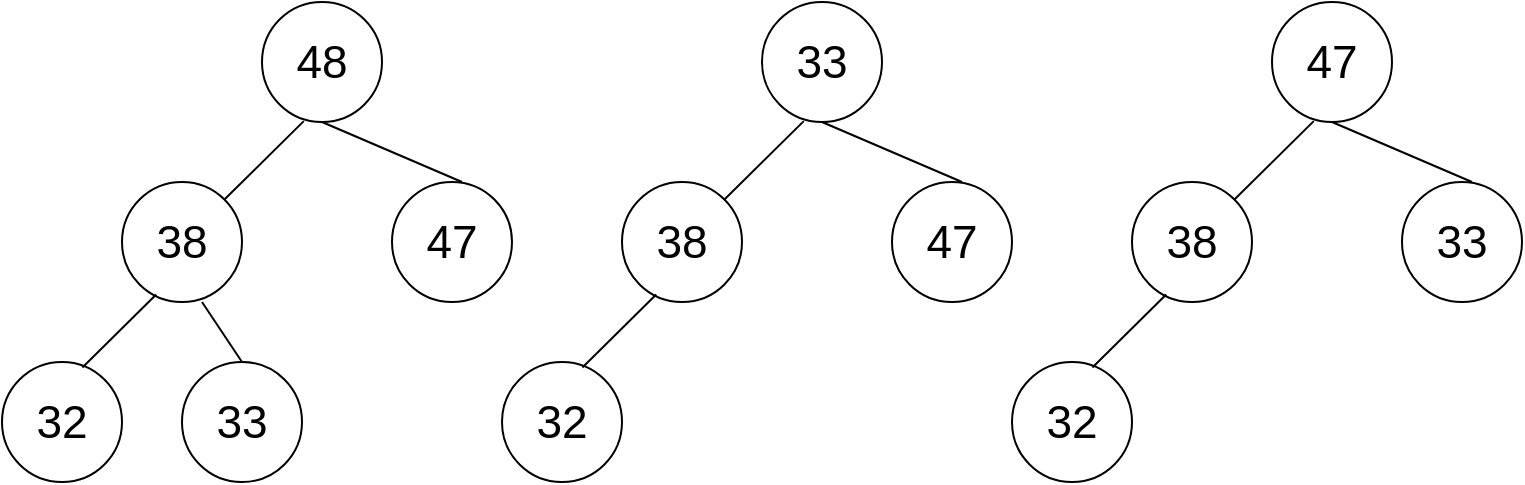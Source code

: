 <mxfile version="17.4.6" type="github">
  <diagram id="BhV1xm2JvFmINTF3WGDD" name="Page-1">
    <mxGraphModel dx="1063" dy="573" grid="1" gridSize="10" guides="1" tooltips="1" connect="1" arrows="1" fold="1" page="1" pageScale="1" pageWidth="850" pageHeight="1100" math="0" shadow="0">
      <root>
        <mxCell id="0" />
        <mxCell id="1" parent="0" />
        <mxCell id="dnKSNdWTx9FiJcK_NPvC-1" value="&lt;font style=&quot;font-size: 23px&quot;&gt;48&lt;/font&gt;" style="ellipse;whiteSpace=wrap;html=1;aspect=fixed;fontSize=12;" vertex="1" parent="1">
          <mxGeometry x="290" y="460" width="60" height="60" as="geometry" />
        </mxCell>
        <mxCell id="dnKSNdWTx9FiJcK_NPvC-2" value="&lt;font style=&quot;font-size: 23px&quot;&gt;38&lt;/font&gt;" style="ellipse;whiteSpace=wrap;html=1;aspect=fixed;fontSize=12;" vertex="1" parent="1">
          <mxGeometry x="220" y="550" width="60" height="60" as="geometry" />
        </mxCell>
        <mxCell id="dnKSNdWTx9FiJcK_NPvC-3" value="&lt;font&gt;&lt;font style=&quot;font-size: 23px&quot;&gt;47&lt;/font&gt;&lt;br&gt;&lt;/font&gt;" style="ellipse;whiteSpace=wrap;html=1;aspect=fixed;fontSize=12;" vertex="1" parent="1">
          <mxGeometry x="355" y="550" width="60" height="60" as="geometry" />
        </mxCell>
        <mxCell id="dnKSNdWTx9FiJcK_NPvC-4" value="&lt;font style=&quot;font-size: 23px&quot;&gt;32&lt;/font&gt;" style="ellipse;whiteSpace=wrap;html=1;aspect=fixed;fontSize=12;" vertex="1" parent="1">
          <mxGeometry x="160" y="640" width="60" height="60" as="geometry" />
        </mxCell>
        <mxCell id="dnKSNdWTx9FiJcK_NPvC-5" value="&lt;font style=&quot;font-size: 23px&quot;&gt;33&lt;/font&gt;" style="ellipse;whiteSpace=wrap;html=1;aspect=fixed;fontSize=12;" vertex="1" parent="1">
          <mxGeometry x="250" y="640" width="60" height="60" as="geometry" />
        </mxCell>
        <mxCell id="dnKSNdWTx9FiJcK_NPvC-6" value="" style="endArrow=none;html=1;rounded=0;fontSize=23;entryX=0.5;entryY=1;entryDx=0;entryDy=0;" edge="1" parent="1" target="dnKSNdWTx9FiJcK_NPvC-1">
          <mxGeometry width="50" height="50" relative="1" as="geometry">
            <mxPoint x="390" y="550" as="sourcePoint" />
            <mxPoint x="440" y="500" as="targetPoint" />
          </mxGeometry>
        </mxCell>
        <mxCell id="dnKSNdWTx9FiJcK_NPvC-7" value="" style="endArrow=none;html=1;rounded=0;fontSize=23;entryX=0.348;entryY=0.993;entryDx=0;entryDy=0;exitX=1;exitY=0;exitDx=0;exitDy=0;entryPerimeter=0;" edge="1" parent="1" source="dnKSNdWTx9FiJcK_NPvC-2" target="dnKSNdWTx9FiJcK_NPvC-1">
          <mxGeometry width="50" height="50" relative="1" as="geometry">
            <mxPoint x="400" y="560" as="sourcePoint" />
            <mxPoint x="330" y="530" as="targetPoint" />
          </mxGeometry>
        </mxCell>
        <mxCell id="dnKSNdWTx9FiJcK_NPvC-8" value="" style="endArrow=none;html=1;rounded=0;fontSize=23;entryX=0.285;entryY=0.937;entryDx=0;entryDy=0;exitX=1;exitY=0;exitDx=0;exitDy=0;entryPerimeter=0;" edge="1" parent="1" target="dnKSNdWTx9FiJcK_NPvC-2">
          <mxGeometry width="50" height="50" relative="1" as="geometry">
            <mxPoint x="200.213" y="642.787" as="sourcePoint" />
            <mxPoint x="239.88" y="603.58" as="targetPoint" />
          </mxGeometry>
        </mxCell>
        <mxCell id="dnKSNdWTx9FiJcK_NPvC-9" value="" style="endArrow=none;html=1;rounded=0;fontSize=23;entryX=0.5;entryY=1;entryDx=0;entryDy=0;exitX=0.5;exitY=0;exitDx=0;exitDy=0;" edge="1" parent="1" source="dnKSNdWTx9FiJcK_NPvC-5">
          <mxGeometry width="50" height="50" relative="1" as="geometry">
            <mxPoint x="330" y="640" as="sourcePoint" />
            <mxPoint x="260" y="610" as="targetPoint" />
          </mxGeometry>
        </mxCell>
        <mxCell id="dnKSNdWTx9FiJcK_NPvC-14" value="&lt;font style=&quot;font-size: 23px&quot;&gt;33&lt;/font&gt;" style="ellipse;whiteSpace=wrap;html=1;aspect=fixed;fontSize=12;" vertex="1" parent="1">
          <mxGeometry x="540" y="460" width="60" height="60" as="geometry" />
        </mxCell>
        <mxCell id="dnKSNdWTx9FiJcK_NPvC-15" value="&lt;font style=&quot;font-size: 23px&quot;&gt;38&lt;/font&gt;" style="ellipse;whiteSpace=wrap;html=1;aspect=fixed;fontSize=12;" vertex="1" parent="1">
          <mxGeometry x="470" y="550" width="60" height="60" as="geometry" />
        </mxCell>
        <mxCell id="dnKSNdWTx9FiJcK_NPvC-16" value="&lt;font&gt;&lt;font style=&quot;font-size: 23px&quot;&gt;47&lt;/font&gt;&lt;br&gt;&lt;/font&gt;" style="ellipse;whiteSpace=wrap;html=1;aspect=fixed;fontSize=12;" vertex="1" parent="1">
          <mxGeometry x="605" y="550" width="60" height="60" as="geometry" />
        </mxCell>
        <mxCell id="dnKSNdWTx9FiJcK_NPvC-17" value="&lt;font style=&quot;font-size: 23px&quot;&gt;32&lt;/font&gt;" style="ellipse;whiteSpace=wrap;html=1;aspect=fixed;fontSize=12;" vertex="1" parent="1">
          <mxGeometry x="410" y="640" width="60" height="60" as="geometry" />
        </mxCell>
        <mxCell id="dnKSNdWTx9FiJcK_NPvC-19" value="" style="endArrow=none;html=1;rounded=0;fontSize=23;entryX=0.5;entryY=1;entryDx=0;entryDy=0;" edge="1" parent="1" target="dnKSNdWTx9FiJcK_NPvC-14">
          <mxGeometry width="50" height="50" relative="1" as="geometry">
            <mxPoint x="640" y="550" as="sourcePoint" />
            <mxPoint x="690" y="500" as="targetPoint" />
          </mxGeometry>
        </mxCell>
        <mxCell id="dnKSNdWTx9FiJcK_NPvC-20" value="" style="endArrow=none;html=1;rounded=0;fontSize=23;entryX=0.348;entryY=0.993;entryDx=0;entryDy=0;exitX=1;exitY=0;exitDx=0;exitDy=0;entryPerimeter=0;" edge="1" parent="1" source="dnKSNdWTx9FiJcK_NPvC-15" target="dnKSNdWTx9FiJcK_NPvC-14">
          <mxGeometry width="50" height="50" relative="1" as="geometry">
            <mxPoint x="650" y="560" as="sourcePoint" />
            <mxPoint x="580" y="530" as="targetPoint" />
          </mxGeometry>
        </mxCell>
        <mxCell id="dnKSNdWTx9FiJcK_NPvC-21" value="" style="endArrow=none;html=1;rounded=0;fontSize=23;entryX=0.285;entryY=0.937;entryDx=0;entryDy=0;exitX=1;exitY=0;exitDx=0;exitDy=0;entryPerimeter=0;" edge="1" parent="1" target="dnKSNdWTx9FiJcK_NPvC-15">
          <mxGeometry width="50" height="50" relative="1" as="geometry">
            <mxPoint x="450.213" y="642.787" as="sourcePoint" />
            <mxPoint x="489.88" y="603.58" as="targetPoint" />
          </mxGeometry>
        </mxCell>
        <mxCell id="dnKSNdWTx9FiJcK_NPvC-23" value="&lt;font style=&quot;font-size: 23px&quot;&gt;47&lt;/font&gt;" style="ellipse;whiteSpace=wrap;html=1;aspect=fixed;fontSize=12;" vertex="1" parent="1">
          <mxGeometry x="795" y="460" width="60" height="60" as="geometry" />
        </mxCell>
        <mxCell id="dnKSNdWTx9FiJcK_NPvC-24" value="&lt;font style=&quot;font-size: 23px&quot;&gt;38&lt;/font&gt;" style="ellipse;whiteSpace=wrap;html=1;aspect=fixed;fontSize=12;" vertex="1" parent="1">
          <mxGeometry x="725" y="550" width="60" height="60" as="geometry" />
        </mxCell>
        <mxCell id="dnKSNdWTx9FiJcK_NPvC-25" value="&lt;font&gt;&lt;font style=&quot;font-size: 23px&quot;&gt;33&lt;/font&gt;&lt;br&gt;&lt;/font&gt;" style="ellipse;whiteSpace=wrap;html=1;aspect=fixed;fontSize=12;" vertex="1" parent="1">
          <mxGeometry x="860" y="550" width="60" height="60" as="geometry" />
        </mxCell>
        <mxCell id="dnKSNdWTx9FiJcK_NPvC-26" value="&lt;font style=&quot;font-size: 23px&quot;&gt;32&lt;/font&gt;" style="ellipse;whiteSpace=wrap;html=1;aspect=fixed;fontSize=12;" vertex="1" parent="1">
          <mxGeometry x="665" y="640" width="60" height="60" as="geometry" />
        </mxCell>
        <mxCell id="dnKSNdWTx9FiJcK_NPvC-27" value="" style="endArrow=none;html=1;rounded=0;fontSize=23;entryX=0.5;entryY=1;entryDx=0;entryDy=0;" edge="1" parent="1" target="dnKSNdWTx9FiJcK_NPvC-23">
          <mxGeometry width="50" height="50" relative="1" as="geometry">
            <mxPoint x="895" y="550" as="sourcePoint" />
            <mxPoint x="945" y="500" as="targetPoint" />
          </mxGeometry>
        </mxCell>
        <mxCell id="dnKSNdWTx9FiJcK_NPvC-28" value="" style="endArrow=none;html=1;rounded=0;fontSize=23;entryX=0.348;entryY=0.993;entryDx=0;entryDy=0;exitX=1;exitY=0;exitDx=0;exitDy=0;entryPerimeter=0;" edge="1" parent="1" source="dnKSNdWTx9FiJcK_NPvC-24" target="dnKSNdWTx9FiJcK_NPvC-23">
          <mxGeometry width="50" height="50" relative="1" as="geometry">
            <mxPoint x="905" y="560" as="sourcePoint" />
            <mxPoint x="835" y="530" as="targetPoint" />
          </mxGeometry>
        </mxCell>
        <mxCell id="dnKSNdWTx9FiJcK_NPvC-29" value="" style="endArrow=none;html=1;rounded=0;fontSize=23;entryX=0.285;entryY=0.937;entryDx=0;entryDy=0;exitX=1;exitY=0;exitDx=0;exitDy=0;entryPerimeter=0;" edge="1" parent="1" target="dnKSNdWTx9FiJcK_NPvC-24">
          <mxGeometry width="50" height="50" relative="1" as="geometry">
            <mxPoint x="705.213" y="642.787" as="sourcePoint" />
            <mxPoint x="744.88" y="603.58" as="targetPoint" />
          </mxGeometry>
        </mxCell>
      </root>
    </mxGraphModel>
  </diagram>
</mxfile>
